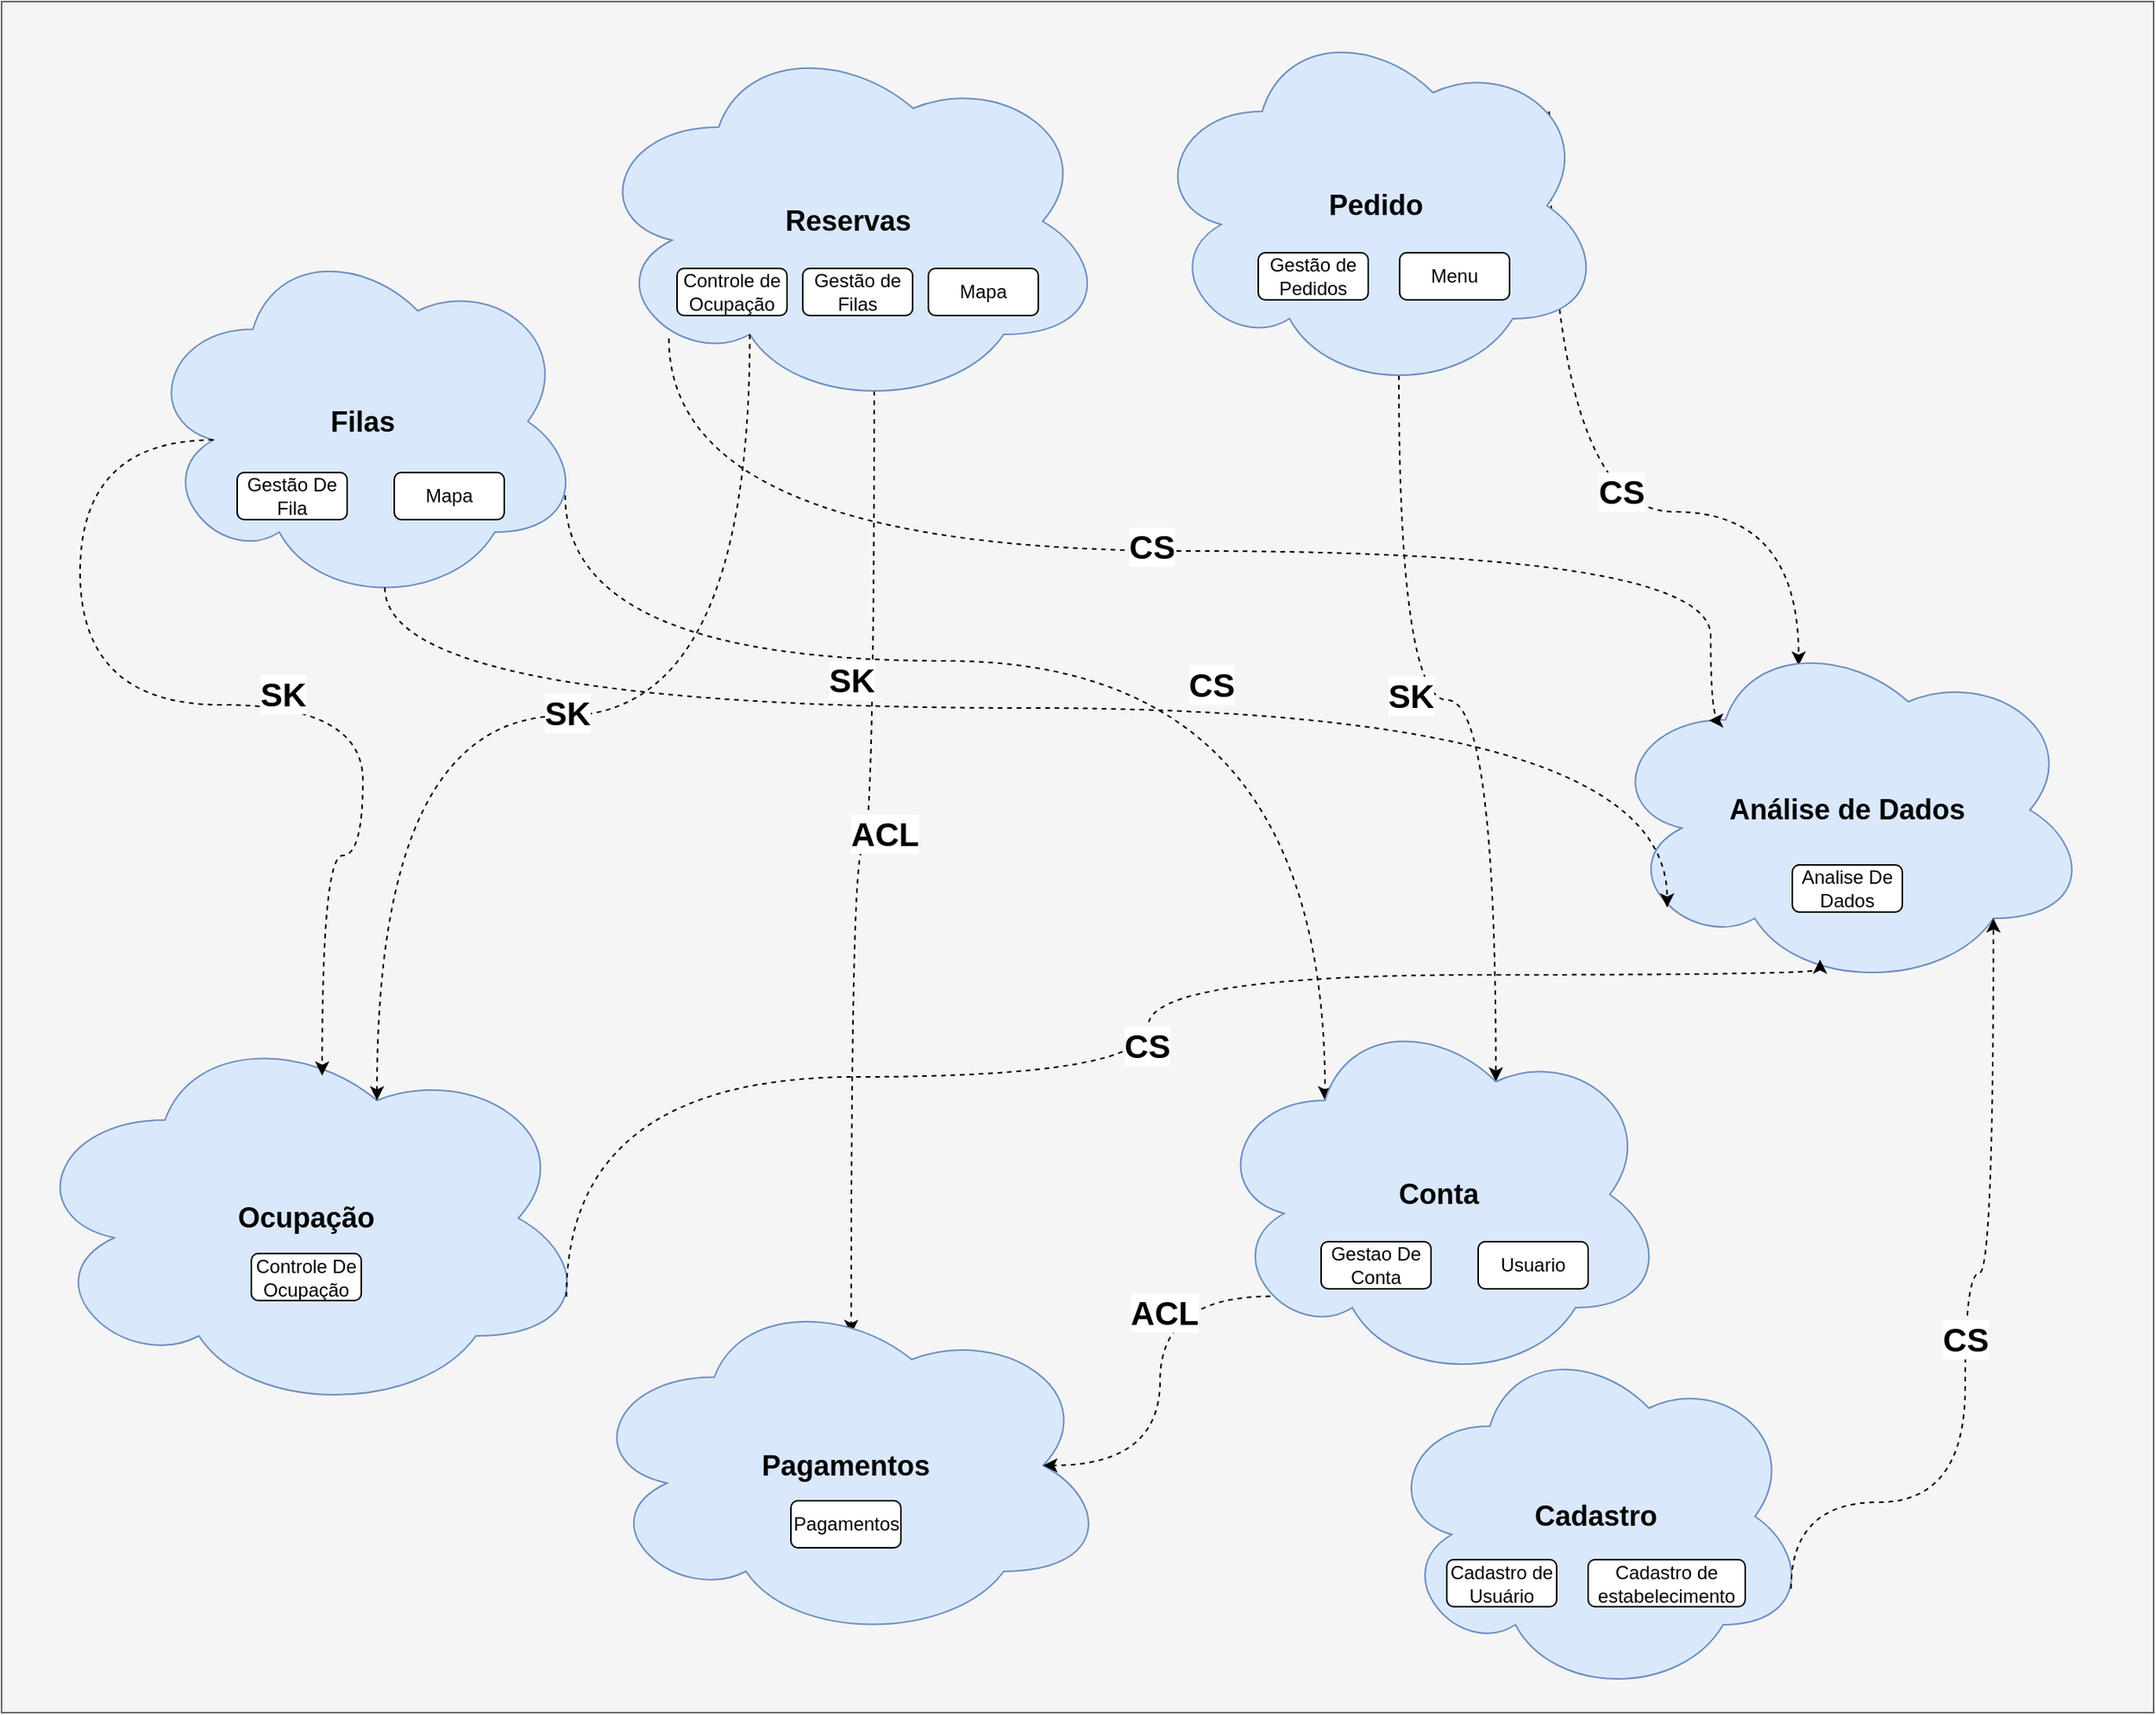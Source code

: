 <mxfile version="26.0.10">
  <diagram name="Página-1" id="8q3nMrSTGjrw8Liop4Zv">
    <mxGraphModel dx="3096" dy="2069" grid="1" gridSize="10" guides="1" tooltips="1" connect="1" arrows="1" fold="1" page="1" pageScale="1" pageWidth="827" pageHeight="1169" math="0" shadow="0">
      <root>
        <mxCell id="0" />
        <mxCell id="1" parent="0" />
        <mxCell id="Rn6zsQ9lE487QyaF94sX-3" value="" style="rounded=0;whiteSpace=wrap;html=1;fillColor=#f5f5f5;strokeColor=#666666;fontColor=#333333;" vertex="1" parent="1">
          <mxGeometry x="-290" y="20" width="1370" height="1090" as="geometry" />
        </mxCell>
        <mxCell id="Rn6zsQ9lE487QyaF94sX-30" style="edgeStyle=orthogonalEdgeStyle;rounded=0;orthogonalLoop=1;jettySize=auto;html=1;exitX=0.55;exitY=0.95;exitDx=0;exitDy=0;exitPerimeter=0;curved=1;dashed=1;entryX=0.51;entryY=0.128;entryDx=0;entryDy=0;entryPerimeter=0;" edge="1" parent="1" source="Rn6zsQ9lE487QyaF94sX-4" target="Rn6zsQ9lE487QyaF94sX-7">
          <mxGeometry relative="1" as="geometry" />
        </mxCell>
        <mxCell id="Rn6zsQ9lE487QyaF94sX-31" value="ACL" style="edgeLabel;html=1;align=center;verticalAlign=middle;resizable=0;points=[];fontStyle=1;fontSize=21;" vertex="1" connectable="0" parent="Rn6zsQ9lE487QyaF94sX-30">
          <mxGeometry x="-0.083" y="5" relative="1" as="geometry">
            <mxPoint x="1" as="offset" />
          </mxGeometry>
        </mxCell>
        <mxCell id="Rn6zsQ9lE487QyaF94sX-18" value="" style="group" vertex="1" connectable="0" parent="1">
          <mxGeometry x="-200" y="170" width="280" height="235" as="geometry" />
        </mxCell>
        <mxCell id="Rn6zsQ9lE487QyaF94sX-5" value="&lt;b&gt;&lt;font style=&quot;font-size: 18px;&quot;&gt;Filas&lt;/font&gt;&lt;/b&gt;" style="ellipse;shape=cloud;whiteSpace=wrap;html=1;fillColor=#dae8fc;strokeColor=#6c8ebf;" vertex="1" parent="Rn6zsQ9lE487QyaF94sX-18">
          <mxGeometry width="280" height="235" as="geometry" />
        </mxCell>
        <mxCell id="Rn6zsQ9lE487QyaF94sX-16" value="Gestão De Fila" style="rounded=1;whiteSpace=wrap;html=1;" vertex="1" parent="Rn6zsQ9lE487QyaF94sX-18">
          <mxGeometry x="60" y="150" width="70" height="30" as="geometry" />
        </mxCell>
        <mxCell id="Rn6zsQ9lE487QyaF94sX-17" value="Mapa" style="rounded=1;whiteSpace=wrap;html=1;" vertex="1" parent="Rn6zsQ9lE487QyaF94sX-18">
          <mxGeometry x="160" y="150" width="70" height="30" as="geometry" />
        </mxCell>
        <mxCell id="Rn6zsQ9lE487QyaF94sX-32" style="edgeStyle=orthogonalEdgeStyle;rounded=0;orthogonalLoop=1;jettySize=auto;html=1;exitX=0.96;exitY=0.7;exitDx=0;exitDy=0;exitPerimeter=0;curved=1;dashed=1;entryX=0.25;entryY=0.25;entryDx=0;entryDy=0;entryPerimeter=0;" edge="1" parent="1" source="Rn6zsQ9lE487QyaF94sX-5" target="Rn6zsQ9lE487QyaF94sX-62">
          <mxGeometry relative="1" as="geometry">
            <Array as="points">
              <mxPoint x="69" y="440" />
              <mxPoint x="552" y="440" />
            </Array>
          </mxGeometry>
        </mxCell>
        <mxCell id="Rn6zsQ9lE487QyaF94sX-33" value="SK" style="edgeLabel;html=1;align=center;verticalAlign=middle;resizable=0;points=[];fontStyle=1;fontSize=21;" vertex="1" connectable="0" parent="Rn6zsQ9lE487QyaF94sX-32">
          <mxGeometry x="-0.212" y="16" relative="1" as="geometry">
            <mxPoint x="-55" y="28" as="offset" />
          </mxGeometry>
        </mxCell>
        <mxCell id="Rn6zsQ9lE487QyaF94sX-34" style="edgeStyle=orthogonalEdgeStyle;rounded=0;orthogonalLoop=1;jettySize=auto;html=1;exitX=0.55;exitY=0.95;exitDx=0;exitDy=0;exitPerimeter=0;curved=1;dashed=1;entryX=0.625;entryY=0.2;entryDx=0;entryDy=0;entryPerimeter=0;" edge="1" parent="1" source="Rn6zsQ9lE487QyaF94sX-10" target="Rn6zsQ9lE487QyaF94sX-62">
          <mxGeometry relative="1" as="geometry" />
        </mxCell>
        <mxCell id="Rn6zsQ9lE487QyaF94sX-35" value="SK" style="edgeLabel;html=1;align=center;verticalAlign=middle;resizable=0;points=[];fontStyle=1;fontSize=21;" vertex="1" connectable="0" parent="Rn6zsQ9lE487QyaF94sX-34">
          <mxGeometry x="-0.169" y="-1" relative="1" as="geometry">
            <mxPoint x="2" y="-4" as="offset" />
          </mxGeometry>
        </mxCell>
        <mxCell id="Rn6zsQ9lE487QyaF94sX-37" style="edgeStyle=orthogonalEdgeStyle;rounded=0;orthogonalLoop=1;jettySize=auto;html=1;exitX=0.88;exitY=0.25;exitDx=0;exitDy=0;exitPerimeter=0;entryX=0.4;entryY=0.1;entryDx=0;entryDy=0;entryPerimeter=0;curved=1;dashed=1;fontStyle=1" edge="1" parent="1" source="Rn6zsQ9lE487QyaF94sX-10" target="Rn6zsQ9lE487QyaF94sX-8">
          <mxGeometry relative="1" as="geometry" />
        </mxCell>
        <mxCell id="Rn6zsQ9lE487QyaF94sX-47" value="CS" style="edgeLabel;html=1;align=center;verticalAlign=middle;resizable=0;points=[];fontStyle=1;fontSize=21;" vertex="1" connectable="0" parent="Rn6zsQ9lE487QyaF94sX-37">
          <mxGeometry x="0.176" y="13" relative="1" as="geometry">
            <mxPoint as="offset" />
          </mxGeometry>
        </mxCell>
        <mxCell id="Rn6zsQ9lE487QyaF94sX-40" value="" style="group" vertex="1" connectable="0" parent="1">
          <mxGeometry x="84" y="40" width="330" height="240" as="geometry" />
        </mxCell>
        <mxCell id="Rn6zsQ9lE487QyaF94sX-4" value="&lt;font style=&quot;font-size: 18px;&quot;&gt;&lt;b&gt;Reservas&lt;/b&gt;&lt;/font&gt;" style="ellipse;shape=cloud;whiteSpace=wrap;html=1;fillColor=#dae8fc;strokeColor=#6c8ebf;" vertex="1" parent="Rn6zsQ9lE487QyaF94sX-40">
          <mxGeometry width="330" height="240" as="geometry" />
        </mxCell>
        <mxCell id="Rn6zsQ9lE487QyaF94sX-11" value="Controle de Ocupação" style="rounded=1;whiteSpace=wrap;html=1;" vertex="1" parent="Rn6zsQ9lE487QyaF94sX-40">
          <mxGeometry x="56" y="150" width="70" height="30" as="geometry" />
        </mxCell>
        <mxCell id="Rn6zsQ9lE487QyaF94sX-13" value="Gestão de Filas" style="rounded=1;whiteSpace=wrap;html=1;" vertex="1" parent="Rn6zsQ9lE487QyaF94sX-40">
          <mxGeometry x="136" y="150" width="70" height="30" as="geometry" />
        </mxCell>
        <mxCell id="Rn6zsQ9lE487QyaF94sX-14" value="Mapa" style="rounded=1;whiteSpace=wrap;html=1;" vertex="1" parent="Rn6zsQ9lE487QyaF94sX-40">
          <mxGeometry x="216" y="150" width="70" height="30" as="geometry" />
        </mxCell>
        <mxCell id="Rn6zsQ9lE487QyaF94sX-42" value="" style="group" vertex="1" connectable="0" parent="1">
          <mxGeometry x="-276" y="670" width="360" height="250" as="geometry" />
        </mxCell>
        <mxCell id="Rn6zsQ9lE487QyaF94sX-6" value="&lt;font style=&quot;font-size: 18px;&quot;&gt;&lt;b&gt;Ocupação&lt;/b&gt;&lt;/font&gt;" style="ellipse;shape=cloud;whiteSpace=wrap;html=1;fillColor=#dae8fc;strokeColor=#6c8ebf;" vertex="1" parent="Rn6zsQ9lE487QyaF94sX-42">
          <mxGeometry width="360" height="250" as="geometry" />
        </mxCell>
        <mxCell id="Rn6zsQ9lE487QyaF94sX-23" value="Controle De Ocupação" style="rounded=1;whiteSpace=wrap;html=1;" vertex="1" parent="Rn6zsQ9lE487QyaF94sX-42">
          <mxGeometry x="145" y="147.5" width="70" height="30" as="geometry" />
        </mxCell>
        <mxCell id="Rn6zsQ9lE487QyaF94sX-43" value="" style="group" vertex="1" connectable="0" parent="1">
          <mxGeometry x="80" y="840" width="335" height="225" as="geometry" />
        </mxCell>
        <mxCell id="Rn6zsQ9lE487QyaF94sX-7" value="&lt;font style=&quot;font-size: 18px;&quot;&gt;&lt;b&gt;Pagamentos&lt;/b&gt;&lt;/font&gt;" style="ellipse;shape=cloud;whiteSpace=wrap;html=1;fillColor=#dae8fc;strokeColor=#6c8ebf;" vertex="1" parent="Rn6zsQ9lE487QyaF94sX-43">
          <mxGeometry width="335" height="225" as="geometry" />
        </mxCell>
        <mxCell id="Rn6zsQ9lE487QyaF94sX-24" value="Pagamentos" style="rounded=1;whiteSpace=wrap;html=1;" vertex="1" parent="Rn6zsQ9lE487QyaF94sX-43">
          <mxGeometry x="132.5" y="135" width="70" height="30" as="geometry" />
        </mxCell>
        <mxCell id="Rn6zsQ9lE487QyaF94sX-44" value="" style="group" vertex="1" connectable="0" parent="1">
          <mxGeometry x="440" y="30" width="290" height="240" as="geometry" />
        </mxCell>
        <mxCell id="Rn6zsQ9lE487QyaF94sX-10" value="&lt;b&gt;&lt;font style=&quot;font-size: 18px;&quot;&gt;Pedido&lt;/font&gt;&lt;/b&gt;" style="ellipse;shape=cloud;whiteSpace=wrap;html=1;fillColor=#dae8fc;strokeColor=#6c8ebf;" vertex="1" parent="Rn6zsQ9lE487QyaF94sX-44">
          <mxGeometry width="290" height="240" as="geometry" />
        </mxCell>
        <mxCell id="Rn6zsQ9lE487QyaF94sX-28" value="Gestão de Pedidos" style="rounded=1;whiteSpace=wrap;html=1;" vertex="1" parent="Rn6zsQ9lE487QyaF94sX-44">
          <mxGeometry x="70" y="150" width="70" height="30" as="geometry" />
        </mxCell>
        <mxCell id="Rn6zsQ9lE487QyaF94sX-29" value="Menu" style="rounded=1;whiteSpace=wrap;html=1;" vertex="1" parent="Rn6zsQ9lE487QyaF94sX-44">
          <mxGeometry x="160" y="150" width="70" height="30" as="geometry" />
        </mxCell>
        <mxCell id="Rn6zsQ9lE487QyaF94sX-45" value="" style="group" vertex="1" connectable="0" parent="1">
          <mxGeometry x="590" y="870" width="270" height="230" as="geometry" />
        </mxCell>
        <mxCell id="Rn6zsQ9lE487QyaF94sX-9" value="&lt;font style=&quot;font-size: 18px;&quot;&gt;&lt;b&gt;Cadastro&lt;/b&gt;&lt;/font&gt;" style="ellipse;shape=cloud;whiteSpace=wrap;html=1;fillColor=#dae8fc;strokeColor=#6c8ebf;" vertex="1" parent="Rn6zsQ9lE487QyaF94sX-45">
          <mxGeometry width="270" height="230" as="geometry" />
        </mxCell>
        <mxCell id="Rn6zsQ9lE487QyaF94sX-26" value="Cadastro de Usuário" style="rounded=1;whiteSpace=wrap;html=1;" vertex="1" parent="Rn6zsQ9lE487QyaF94sX-45">
          <mxGeometry x="40" y="142.5" width="70" height="30" as="geometry" />
        </mxCell>
        <mxCell id="Rn6zsQ9lE487QyaF94sX-27" value="Cadastro de estabelecimento" style="rounded=1;whiteSpace=wrap;html=1;" vertex="1" parent="Rn6zsQ9lE487QyaF94sX-45">
          <mxGeometry x="130" y="142.5" width="100" height="30" as="geometry" />
        </mxCell>
        <mxCell id="Rn6zsQ9lE487QyaF94sX-46" value="" style="group" vertex="1" connectable="0" parent="1">
          <mxGeometry x="730" y="420" width="310" height="230" as="geometry" />
        </mxCell>
        <mxCell id="Rn6zsQ9lE487QyaF94sX-8" value="&lt;b&gt;&lt;font style=&quot;font-size: 18px;&quot;&gt;Análise de Dados&lt;/font&gt;&lt;/b&gt;" style="ellipse;shape=cloud;whiteSpace=wrap;html=1;fillColor=#dae8fc;strokeColor=#6c8ebf;" vertex="1" parent="Rn6zsQ9lE487QyaF94sX-46">
          <mxGeometry width="310" height="230" as="geometry" />
        </mxCell>
        <mxCell id="Rn6zsQ9lE487QyaF94sX-25" value="Analise De Dados" style="rounded=1;whiteSpace=wrap;html=1;" vertex="1" parent="Rn6zsQ9lE487QyaF94sX-46">
          <mxGeometry x="120" y="150" width="70" height="30" as="geometry" />
        </mxCell>
        <mxCell id="Rn6zsQ9lE487QyaF94sX-48" style="edgeStyle=orthogonalEdgeStyle;rounded=0;orthogonalLoop=1;jettySize=auto;html=1;exitX=0.154;exitY=0.811;exitDx=0;exitDy=0;exitPerimeter=0;curved=1;dashed=1;" edge="1" parent="1" source="Rn6zsQ9lE487QyaF94sX-4">
          <mxGeometry relative="1" as="geometry">
            <mxPoint x="260" y="290" as="sourcePoint" />
            <mxPoint x="797.0" y="478" as="targetPoint" />
            <Array as="points">
              <mxPoint x="135" y="370" />
              <mxPoint x="798" y="370" />
              <mxPoint x="798" y="478" />
            </Array>
          </mxGeometry>
        </mxCell>
        <mxCell id="Rn6zsQ9lE487QyaF94sX-49" value="CS" style="edgeLabel;html=1;align=center;verticalAlign=middle;resizable=0;points=[];fontStyle=1;fontSize=21;" vertex="1" connectable="0" parent="Rn6zsQ9lE487QyaF94sX-48">
          <mxGeometry x="-0.025" y="3" relative="1" as="geometry">
            <mxPoint as="offset" />
          </mxGeometry>
        </mxCell>
        <mxCell id="Rn6zsQ9lE487QyaF94sX-50" style="edgeStyle=orthogonalEdgeStyle;rounded=0;orthogonalLoop=1;jettySize=auto;html=1;exitX=0.55;exitY=0.95;exitDx=0;exitDy=0;exitPerimeter=0;entryX=0.13;entryY=0.77;entryDx=0;entryDy=0;entryPerimeter=0;curved=1;dashed=1;" edge="1" parent="1" source="Rn6zsQ9lE487QyaF94sX-5" target="Rn6zsQ9lE487QyaF94sX-8">
          <mxGeometry relative="1" as="geometry">
            <Array as="points">
              <mxPoint x="-46" y="470" />
              <mxPoint x="770" y="470" />
            </Array>
          </mxGeometry>
        </mxCell>
        <mxCell id="Rn6zsQ9lE487QyaF94sX-51" value="CS" style="edgeLabel;html=1;align=center;verticalAlign=middle;resizable=0;points=[];fontStyle=1;fontSize=21;" vertex="1" connectable="0" parent="Rn6zsQ9lE487QyaF94sX-50">
          <mxGeometry x="0.18" y="15" relative="1" as="geometry">
            <mxPoint as="offset" />
          </mxGeometry>
        </mxCell>
        <mxCell id="Rn6zsQ9lE487QyaF94sX-52" style="edgeStyle=orthogonalEdgeStyle;rounded=0;orthogonalLoop=1;jettySize=auto;html=1;exitX=0.96;exitY=0.7;exitDx=0;exitDy=0;exitPerimeter=0;entryX=0.444;entryY=0.914;entryDx=0;entryDy=0;entryPerimeter=0;dashed=1;curved=1;" edge="1" parent="1" source="Rn6zsQ9lE487QyaF94sX-6" target="Rn6zsQ9lE487QyaF94sX-8">
          <mxGeometry relative="1" as="geometry">
            <Array as="points">
              <mxPoint x="70" y="705" />
              <mxPoint x="440" y="705" />
              <mxPoint x="440" y="640" />
              <mxPoint x="868" y="640" />
            </Array>
          </mxGeometry>
        </mxCell>
        <mxCell id="Rn6zsQ9lE487QyaF94sX-53" value="CS" style="edgeLabel;html=1;align=center;verticalAlign=middle;resizable=0;points=[];fontStyle=1;fontSize=21;" vertex="1" connectable="0" parent="Rn6zsQ9lE487QyaF94sX-52">
          <mxGeometry x="0.046" y="1" relative="1" as="geometry">
            <mxPoint y="-1" as="offset" />
          </mxGeometry>
        </mxCell>
        <mxCell id="Rn6zsQ9lE487QyaF94sX-54" style="edgeStyle=orthogonalEdgeStyle;rounded=0;orthogonalLoop=1;jettySize=auto;html=1;exitX=0.96;exitY=0.7;exitDx=0;exitDy=0;exitPerimeter=0;entryX=0.8;entryY=0.8;entryDx=0;entryDy=0;entryPerimeter=0;dashed=1;curved=1;" edge="1" parent="1" source="Rn6zsQ9lE487QyaF94sX-9" target="Rn6zsQ9lE487QyaF94sX-8">
          <mxGeometry relative="1" as="geometry">
            <Array as="points">
              <mxPoint x="960" y="976" />
              <mxPoint x="960" y="830" />
              <mxPoint x="978" y="830" />
            </Array>
          </mxGeometry>
        </mxCell>
        <mxCell id="Rn6zsQ9lE487QyaF94sX-55" value="CS" style="edgeLabel;html=1;align=center;verticalAlign=middle;resizable=0;points=[];fontStyle=1;fontSize=21;" vertex="1" connectable="0" parent="Rn6zsQ9lE487QyaF94sX-54">
          <mxGeometry x="-0.028" relative="1" as="geometry">
            <mxPoint as="offset" />
          </mxGeometry>
        </mxCell>
        <mxCell id="Rn6zsQ9lE487QyaF94sX-57" style="edgeStyle=orthogonalEdgeStyle;rounded=0;orthogonalLoop=1;jettySize=auto;html=1;exitX=0.31;exitY=0.8;exitDx=0;exitDy=0;exitPerimeter=0;entryX=0.625;entryY=0.2;entryDx=0;entryDy=0;entryPerimeter=0;curved=1;dashed=1;" edge="1" parent="1" source="Rn6zsQ9lE487QyaF94sX-4" target="Rn6zsQ9lE487QyaF94sX-6">
          <mxGeometry relative="1" as="geometry" />
        </mxCell>
        <mxCell id="Rn6zsQ9lE487QyaF94sX-58" value="&lt;font style=&quot;font-size: 21px;&quot;&gt;SK&lt;/font&gt;" style="edgeLabel;html=1;align=center;verticalAlign=middle;resizable=0;points=[];fontStyle=1" vertex="1" connectable="0" parent="Rn6zsQ9lE487QyaF94sX-57">
          <mxGeometry x="-0.009" y="-2" relative="1" as="geometry">
            <mxPoint as="offset" />
          </mxGeometry>
        </mxCell>
        <mxCell id="Rn6zsQ9lE487QyaF94sX-59" style="edgeStyle=orthogonalEdgeStyle;rounded=0;orthogonalLoop=1;jettySize=auto;html=1;exitX=0.16;exitY=0.55;exitDx=0;exitDy=0;exitPerimeter=0;curved=1;dashed=1;entryX=0.528;entryY=0.137;entryDx=0;entryDy=0;entryPerimeter=0;" edge="1" parent="1" source="Rn6zsQ9lE487QyaF94sX-5" target="Rn6zsQ9lE487QyaF94sX-6">
          <mxGeometry relative="1" as="geometry">
            <Array as="points">
              <mxPoint x="-240" y="299" />
              <mxPoint x="-240" y="468" />
              <mxPoint x="-60" y="468" />
              <mxPoint x="-60" y="564" />
            </Array>
          </mxGeometry>
        </mxCell>
        <mxCell id="Rn6zsQ9lE487QyaF94sX-60" value="SK" style="edgeLabel;html=1;align=center;verticalAlign=middle;resizable=0;points=[];fontSize=21;fontStyle=1" vertex="1" connectable="0" parent="Rn6zsQ9lE487QyaF94sX-59">
          <mxGeometry x="0.098" y="7" relative="1" as="geometry">
            <mxPoint as="offset" />
          </mxGeometry>
        </mxCell>
        <mxCell id="Rn6zsQ9lE487QyaF94sX-61" value="" style="group" vertex="1" connectable="0" parent="1">
          <mxGeometry x="480" y="660" width="290" height="240" as="geometry" />
        </mxCell>
        <mxCell id="Rn6zsQ9lE487QyaF94sX-62" value="&lt;b&gt;&lt;font style=&quot;font-size: 18px;&quot;&gt;Conta&lt;/font&gt;&lt;/b&gt;" style="ellipse;shape=cloud;whiteSpace=wrap;html=1;fillColor=#dae8fc;strokeColor=#6c8ebf;" vertex="1" parent="Rn6zsQ9lE487QyaF94sX-61">
          <mxGeometry width="290" height="240" as="geometry" />
        </mxCell>
        <mxCell id="Rn6zsQ9lE487QyaF94sX-65" value="Gestao De Conta" style="rounded=1;whiteSpace=wrap;html=1;" vertex="1" parent="Rn6zsQ9lE487QyaF94sX-61">
          <mxGeometry x="70" y="150" width="70" height="30" as="geometry" />
        </mxCell>
        <mxCell id="Rn6zsQ9lE487QyaF94sX-68" value="Usuario" style="rounded=1;whiteSpace=wrap;html=1;" vertex="1" parent="Rn6zsQ9lE487QyaF94sX-61">
          <mxGeometry x="170" y="150" width="70" height="30" as="geometry" />
        </mxCell>
        <mxCell id="Rn6zsQ9lE487QyaF94sX-66" style="edgeStyle=orthogonalEdgeStyle;rounded=0;orthogonalLoop=1;jettySize=auto;html=1;exitX=0.13;exitY=0.77;exitDx=0;exitDy=0;exitPerimeter=0;curved=1;dashed=1;entryX=0.875;entryY=0.5;entryDx=0;entryDy=0;entryPerimeter=0;" edge="1" parent="1" source="Rn6zsQ9lE487QyaF94sX-62" target="Rn6zsQ9lE487QyaF94sX-7">
          <mxGeometry relative="1" as="geometry" />
        </mxCell>
        <mxCell id="Rn6zsQ9lE487QyaF94sX-67" value="ACL" style="edgeLabel;html=1;align=center;verticalAlign=middle;resizable=0;points=[];fontSize=21;fontStyle=1" vertex="1" connectable="0" parent="Rn6zsQ9lE487QyaF94sX-66">
          <mxGeometry x="-0.361" y="2" relative="1" as="geometry">
            <mxPoint as="offset" />
          </mxGeometry>
        </mxCell>
      </root>
    </mxGraphModel>
  </diagram>
</mxfile>
